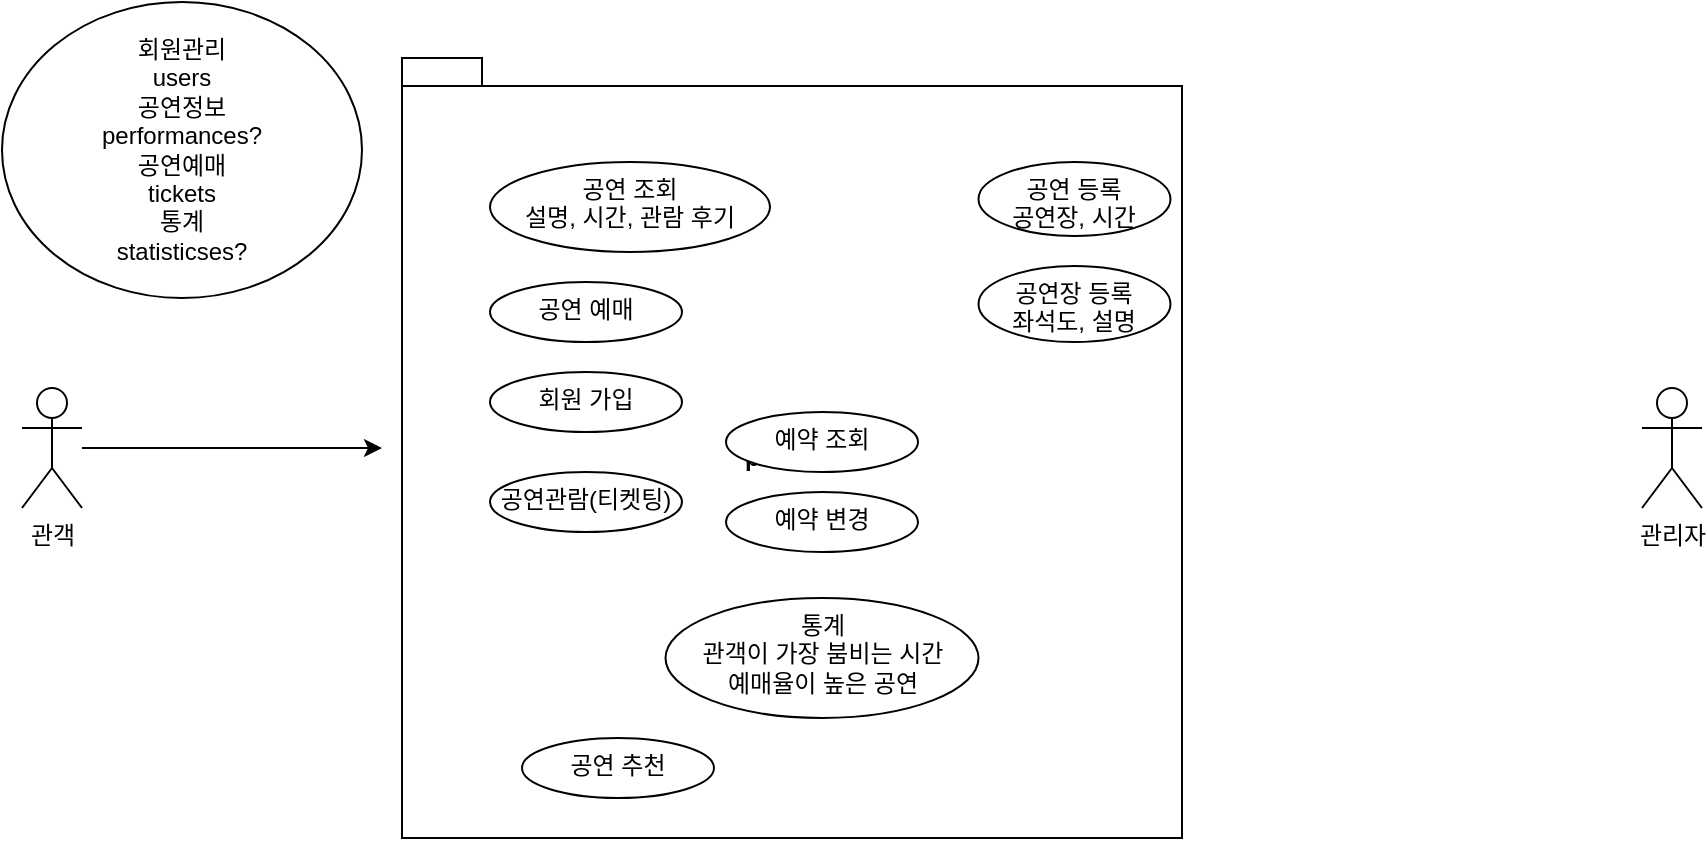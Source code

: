 <mxfile version="19.0.1" type="github" pages="2">
  <diagram id="DlSVQsHth6LmqhrNHBh_" name="use case">
    <mxGraphModel dx="725" dy="573" grid="1" gridSize="10" guides="1" tooltips="1" connect="1" arrows="1" fold="1" page="1" pageScale="1" pageWidth="1169" pageHeight="827" math="0" shadow="0">
      <root>
        <mxCell id="0" />
        <mxCell id="1" parent="0" />
        <mxCell id="MgHppn-0Fm9OYO5Kbu-o-1" value="package" style="shape=folder;fontStyle=1;spacingTop=10;tabWidth=40;tabHeight=14;tabPosition=left;html=1;" vertex="1" parent="1">
          <mxGeometry x="360" y="250" width="390" height="390" as="geometry" />
        </mxCell>
        <mxCell id="Lx-xTqz9GnU9gJA0MTTK-7" value="" style="edgeStyle=orthogonalEdgeStyle;rounded=0;orthogonalLoop=1;jettySize=auto;html=1;" parent="1" source="Lx-xTqz9GnU9gJA0MTTK-1" edge="1">
          <mxGeometry relative="1" as="geometry">
            <mxPoint x="350" y="445" as="targetPoint" />
          </mxGeometry>
        </mxCell>
        <mxCell id="Lx-xTqz9GnU9gJA0MTTK-1" value="관객" style="shape=umlActor;verticalLabelPosition=bottom;verticalAlign=top;html=1;outlineConnect=0;" parent="1" vertex="1">
          <mxGeometry x="170" y="415" width="30" height="60" as="geometry" />
        </mxCell>
        <mxCell id="Lx-xTqz9GnU9gJA0MTTK-2" value="관리자" style="shape=umlActor;verticalLabelPosition=bottom;verticalAlign=top;html=1;outlineConnect=0;" parent="1" vertex="1">
          <mxGeometry x="980" y="415" width="30" height="60" as="geometry" />
        </mxCell>
        <mxCell id="Lx-xTqz9GnU9gJA0MTTK-8" value="공연 조회&lt;br&gt;설명, 시간, 관람 후기" style="ellipse;whiteSpace=wrap;html=1;verticalAlign=top;" parent="1" vertex="1">
          <mxGeometry x="404" y="302" width="140" height="45" as="geometry" />
        </mxCell>
        <mxCell id="Lx-xTqz9GnU9gJA0MTTK-10" value="공연 예매" style="ellipse;whiteSpace=wrap;html=1;verticalAlign=top;" parent="1" vertex="1">
          <mxGeometry x="404" y="362" width="96" height="30" as="geometry" />
        </mxCell>
        <mxCell id="Lx-xTqz9GnU9gJA0MTTK-11" value="공연 등록&lt;br&gt;공연장, 시간" style="ellipse;whiteSpace=wrap;html=1;verticalAlign=top;" parent="1" vertex="1">
          <mxGeometry x="648.25" y="302" width="96" height="37" as="geometry" />
        </mxCell>
        <mxCell id="Lx-xTqz9GnU9gJA0MTTK-12" value="공연장 등록&lt;br&gt;좌석도, 설명" style="ellipse;whiteSpace=wrap;html=1;verticalAlign=top;" parent="1" vertex="1">
          <mxGeometry x="648.25" y="354" width="96" height="38" as="geometry" />
        </mxCell>
        <mxCell id="Lx-xTqz9GnU9gJA0MTTK-13" value="회원 가입" style="ellipse;whiteSpace=wrap;html=1;verticalAlign=top;" parent="1" vertex="1">
          <mxGeometry x="404" y="407" width="96" height="30" as="geometry" />
        </mxCell>
        <mxCell id="Lx-xTqz9GnU9gJA0MTTK-14" value="예약 조회" style="ellipse;whiteSpace=wrap;html=1;verticalAlign=top;" parent="1" vertex="1">
          <mxGeometry x="522" y="427" width="96" height="30" as="geometry" />
        </mxCell>
        <mxCell id="Lx-xTqz9GnU9gJA0MTTK-15" value="예약 변경" style="ellipse;whiteSpace=wrap;html=1;verticalAlign=top;" parent="1" vertex="1">
          <mxGeometry x="522" y="467" width="96" height="30" as="geometry" />
        </mxCell>
        <mxCell id="Lx-xTqz9GnU9gJA0MTTK-17" value="통계&lt;br&gt;관객이 가장 붐비는 시간&lt;br&gt;예매율이 높은 공연" style="ellipse;whiteSpace=wrap;html=1;verticalAlign=top;" parent="1" vertex="1">
          <mxGeometry x="491.75" y="520" width="156.5" height="60" as="geometry" />
        </mxCell>
        <mxCell id="Lx-xTqz9GnU9gJA0MTTK-18" value="공연 추천" style="ellipse;whiteSpace=wrap;html=1;verticalAlign=top;" parent="1" vertex="1">
          <mxGeometry x="420" y="590" width="96" height="30" as="geometry" />
        </mxCell>
        <mxCell id="Lx-xTqz9GnU9gJA0MTTK-19" value="회원관리&lt;br&gt;users&lt;br&gt;공연정보&lt;br&gt;performances?&lt;br&gt;공연예매&lt;br&gt;tickets&lt;br&gt;통계&lt;br&gt;statisticses?" style="ellipse;whiteSpace=wrap;html=1;" parent="1" vertex="1">
          <mxGeometry x="160" y="222" width="180" height="148" as="geometry" />
        </mxCell>
        <mxCell id="Lx-xTqz9GnU9gJA0MTTK-20" value="공연관람(티켓팅)" style="ellipse;whiteSpace=wrap;html=1;verticalAlign=top;" parent="1" vertex="1">
          <mxGeometry x="404" y="457" width="96" height="30" as="geometry" />
        </mxCell>
      </root>
    </mxGraphModel>
  </diagram>
  <diagram id="mqK4kMpAI8Hw3ujEgYIB" name="Page-2">
    <mxGraphModel dx="888" dy="573" grid="1" gridSize="10" guides="1" tooltips="1" connect="1" arrows="1" fold="1" page="1" pageScale="1" pageWidth="1169" pageHeight="827" math="0" shadow="0">
      <root>
        <mxCell id="0" />
        <mxCell id="1" parent="0" />
        <mxCell id="tOgcq0GgagfdtxYcJej9-1" value="관객" style="shape=umlActor;verticalLabelPosition=bottom;verticalAlign=top;html=1;outlineConnect=0;" vertex="1" parent="1">
          <mxGeometry x="120" y="220" width="30" height="60" as="geometry" />
        </mxCell>
        <mxCell id="OEuHIVzh_DNf39XRjNOx-1" value="관리자" style="shape=umlActor;verticalLabelPosition=bottom;verticalAlign=top;html=1;outlineConnect=0;" vertex="1" parent="1">
          <mxGeometry x="829" y="240" width="30" height="60" as="geometry" />
        </mxCell>
        <mxCell id="9_AkcLnm12QB7tInCQXO-1" value="공연 등록&lt;br&gt;공연장, 시간" style="ellipse;whiteSpace=wrap;html=1;verticalAlign=middle;" vertex="1" parent="1">
          <mxGeometry x="589" y="320" width="105" height="50" as="geometry" />
        </mxCell>
        <mxCell id="9_AkcLnm12QB7tInCQXO-2" value="공연장 등록&lt;br&gt;좌석도, 설명" style="ellipse;whiteSpace=wrap;html=1;verticalAlign=middle;" vertex="1" parent="1">
          <mxGeometry x="589" y="160" width="105" height="50" as="geometry" />
        </mxCell>
        <mxCell id="cjTMBxp2-w8zUOzAaKwB-1" value="공연 조회&lt;br&gt;설명, 시간, 관람 후기" style="ellipse;whiteSpace=wrap;html=1;verticalAlign=middle;" vertex="1" parent="1">
          <mxGeometry x="270" y="160" width="105" height="50" as="geometry" />
        </mxCell>
        <mxCell id="cjTMBxp2-w8zUOzAaKwB-2" value="공연 예매&lt;br&gt;조회/변경/취소" style="ellipse;whiteSpace=wrap;html=1;verticalAlign=middle;" vertex="1" parent="1">
          <mxGeometry x="270" y="320" width="105" height="50" as="geometry" />
        </mxCell>
        <mxCell id="LXiljwWNgDDm90cMRyLn-1" value="통계&lt;br&gt;주간순위/사용자선호장르" style="ellipse;whiteSpace=wrap;html=1;verticalAlign=middle;" vertex="1" parent="1">
          <mxGeometry x="400" y="240" width="160" height="60" as="geometry" />
        </mxCell>
        <mxCell id="1RQtIIMA2JgJQelL4JA_-1" value="회원관리&lt;br&gt;users&lt;br&gt;공연정보&lt;br&gt;performances?&lt;br&gt;공연예매&lt;br&gt;tickets&lt;br&gt;통계&lt;br&gt;statisticses?" style="ellipse;whiteSpace=wrap;html=1;verticalAlign=middle;" vertex="1" parent="1">
          <mxGeometry x="40" y="400" width="180" height="148" as="geometry" />
        </mxCell>
        <mxCell id="1RQtIIMA2JgJQelL4JA_-3" value="extend" style="endArrow=open;endSize=12;dashed=1;html=1;rounded=0;verticalAlign=middle;" edge="1" parent="1" source="9_AkcLnm12QB7tInCQXO-1" target="9_AkcLnm12QB7tInCQXO-2">
          <mxGeometry width="160" relative="1" as="geometry">
            <mxPoint x="619" y="413" as="sourcePoint" />
            <mxPoint x="779" y="413" as="targetPoint" />
          </mxGeometry>
        </mxCell>
        <mxCell id="1RQtIIMA2JgJQelL4JA_-7" value="" style="endArrow=open;endFill=1;endSize=12;html=1;rounded=0;verticalAlign=middle;" edge="1" parent="1" source="OEuHIVzh_DNf39XRjNOx-1" target="9_AkcLnm12QB7tInCQXO-2">
          <mxGeometry width="160" relative="1" as="geometry">
            <mxPoint x="449" y="300" as="sourcePoint" />
            <mxPoint x="609" y="300" as="targetPoint" />
          </mxGeometry>
        </mxCell>
        <mxCell id="1RQtIIMA2JgJQelL4JA_-8" value="" style="endArrow=open;endFill=1;endSize=12;html=1;rounded=0;verticalAlign=middle;" edge="1" parent="1" source="OEuHIVzh_DNf39XRjNOx-1" target="9_AkcLnm12QB7tInCQXO-1">
          <mxGeometry width="160" relative="1" as="geometry">
            <mxPoint x="819" y="341.361" as="sourcePoint" />
            <mxPoint x="679.95" y="280.002" as="targetPoint" />
          </mxGeometry>
        </mxCell>
        <mxCell id="1RQtIIMA2JgJQelL4JA_-9" value="extend" style="endArrow=open;endSize=12;dashed=1;html=1;rounded=0;verticalAlign=middle;" edge="1" parent="1" source="cjTMBxp2-w8zUOzAaKwB-2" target="cjTMBxp2-w8zUOzAaKwB-1">
          <mxGeometry width="160" relative="1" as="geometry">
            <mxPoint x="492.5" y="330" as="sourcePoint" />
            <mxPoint x="492.5" y="220" as="targetPoint" />
          </mxGeometry>
        </mxCell>
        <mxCell id="1RQtIIMA2JgJQelL4JA_-10" value="" style="endArrow=open;endFill=1;endSize=12;html=1;rounded=0;verticalAlign=middle;" edge="1" parent="1" source="tOgcq0GgagfdtxYcJej9-1" target="cjTMBxp2-w8zUOzAaKwB-1">
          <mxGeometry width="160" relative="1" as="geometry">
            <mxPoint x="208.16" y="152.157" as="sourcePoint" />
            <mxPoint x="60.001" y="90.004" as="targetPoint" />
          </mxGeometry>
        </mxCell>
        <mxCell id="1RQtIIMA2JgJQelL4JA_-11" value="" style="endArrow=open;endFill=1;endSize=12;html=1;rounded=0;verticalAlign=middle;" edge="1" parent="1" source="tOgcq0GgagfdtxYcJej9-1" target="cjTMBxp2-w8zUOzAaKwB-2">
          <mxGeometry width="160" relative="1" as="geometry">
            <mxPoint x="160" y="254.804" as="sourcePoint" />
            <mxPoint x="290.095" y="209.74" as="targetPoint" />
          </mxGeometry>
        </mxCell>
        <mxCell id="1RQtIIMA2JgJQelL4JA_-12" value="extend" style="endArrow=open;endSize=12;dashed=1;html=1;rounded=0;verticalAlign=middle;" edge="1" parent="1" source="cjTMBxp2-w8zUOzAaKwB-1" target="LXiljwWNgDDm90cMRyLn-1">
          <mxGeometry width="160" relative="1" as="geometry">
            <mxPoint x="332.5" y="330" as="sourcePoint" />
            <mxPoint x="332.5" y="220" as="targetPoint" />
          </mxGeometry>
        </mxCell>
      </root>
    </mxGraphModel>
  </diagram>
</mxfile>
